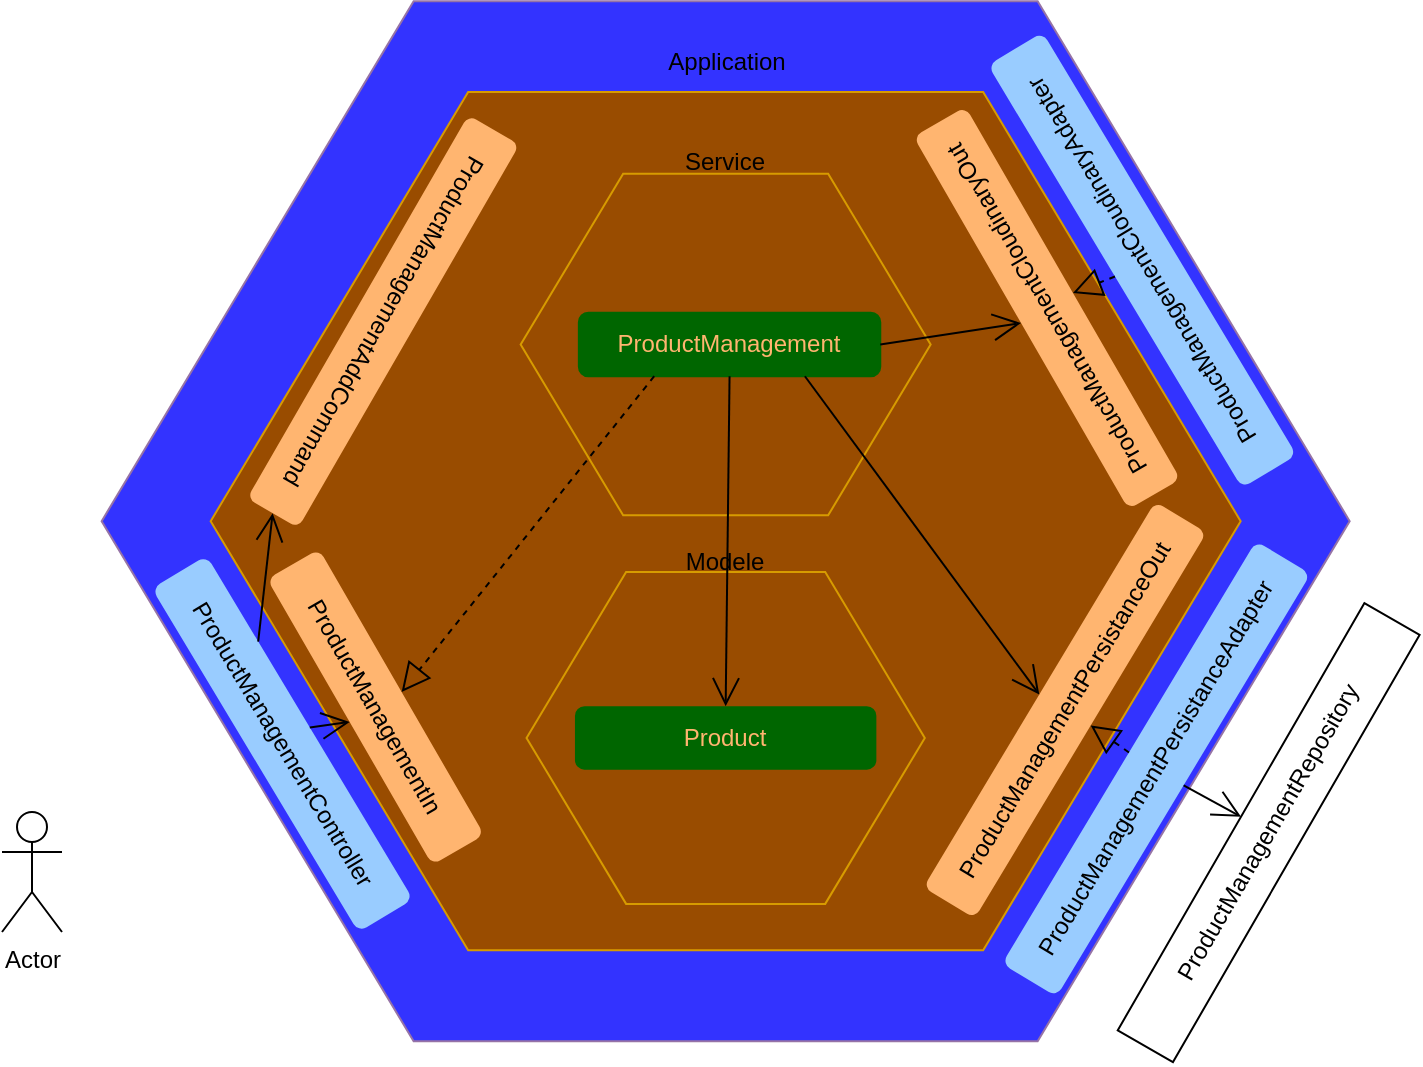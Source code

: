 <mxfile version="23.0.1" type="device">
  <diagram name="Page-1" id="46NgbSBzd1eg9kUxg5Q0">
    <mxGraphModel dx="924" dy="506" grid="1" gridSize="10" guides="1" tooltips="1" connect="1" arrows="1" fold="1" page="1" pageScale="1" pageWidth="850" pageHeight="1100" math="0" shadow="0">
      <root>
        <mxCell id="0" />
        <mxCell id="1" parent="0" />
        <mxCell id="ptxwS9t30BY3VEuVu5gd-1" value="" style="verticalLabelPosition=bottom;verticalAlign=top;html=1;shape=mxgraph.basic.polygon;polyCoords=[[0.25,0],[0.75,0],[1,0.5],[1,0.5],[0.75,1],[0.25,1],[0,0.5],[0,0.5]];polyline=0;fillColor=#3333FF;strokeColor=#9673a6;" parent="1" vertex="1">
          <mxGeometry x="119.82" y="114.59" width="624.01" height="520" as="geometry" />
        </mxCell>
        <mxCell id="ptxwS9t30BY3VEuVu5gd-2" value="ProductManagementController" style="html=1;whiteSpace=wrap;rotation=59;direction=west;glass=0;strokeColor=none;fillColor=#99CCFF;shadow=0;rounded=1;" parent="1" vertex="1">
          <mxGeometry x="110" y="470" width="200.5" height="31.88" as="geometry" />
        </mxCell>
        <mxCell id="ptxwS9t30BY3VEuVu5gd-3" value="Adapters" style="text;html=1;align=center;verticalAlign=middle;resizable=0;points=[];autosize=1;strokeColor=none;fillColor=none;" parent="1" vertex="1">
          <mxGeometry x="331.28" y="170.83" width="70" height="30" as="geometry" />
        </mxCell>
        <mxCell id="ptxwS9t30BY3VEuVu5gd-4" value="" style="verticalLabelPosition=bottom;verticalAlign=top;html=1;shape=mxgraph.basic.polygon;polyCoords=[[0.25,0],[0.75,0],[1,0.5],[1,0.5],[0.75,1],[0.25,1],[0,0.5],[0,0.5]];polyline=0;fillColor=#994C00;strokeColor=#d79b00;" parent="1" vertex="1">
          <mxGeometry x="174.33" y="160" width="515" height="429.17" as="geometry" />
        </mxCell>
        <mxCell id="ptxwS9t30BY3VEuVu5gd-5" value="Application" style="text;html=1;align=center;verticalAlign=middle;resizable=0;points=[];autosize=1;strokeColor=none;fillColor=none;" parent="1" vertex="1">
          <mxGeometry x="391.82" y="130" width="80" height="30" as="geometry" />
        </mxCell>
        <mxCell id="ptxwS9t30BY3VEuVu5gd-6" value="ProductManagementIn" style="html=1;whiteSpace=wrap;rotation=60;direction=west;glass=0;strokeColor=none;fillColor=#FFB570;shadow=0;rounded=1;flipV=0;flipH=0;fontColor=#000000;" parent="1" vertex="1">
          <mxGeometry x="174.33" y="452.5" width="165" height="30" as="geometry" />
        </mxCell>
        <mxCell id="ptxwS9t30BY3VEuVu5gd-7" value="ProductManagementAddCommand" style="html=1;whiteSpace=wrap;rotation=-240;direction=west;glass=0;strokeColor=none;fillColor=#FFB570;shadow=0;rounded=1;fontColor=#000000;" parent="1" vertex="1">
          <mxGeometry x="150" y="260" width="221.28" height="29.53" as="geometry" />
        </mxCell>
        <mxCell id="ptxwS9t30BY3VEuVu5gd-8" value="" style="verticalLabelPosition=bottom;verticalAlign=top;html=1;shape=mxgraph.basic.polygon;polyCoords=[[0.25,0],[0.75,0],[1,0.5],[1,0.5],[0.75,1],[0.25,1],[0,0.5],[0,0.5]];polyline=0;fillColor=#994C00;strokeColor=#d79b00;" parent="1" vertex="1">
          <mxGeometry x="329.33" y="200.83" width="205" height="170.83" as="geometry" />
        </mxCell>
        <mxCell id="ptxwS9t30BY3VEuVu5gd-9" value="" style="verticalLabelPosition=bottom;verticalAlign=top;html=1;shape=mxgraph.basic.polygon;polyCoords=[[0.25,0],[0.75,0],[1,0.5],[1,0.5],[0.75,1],[0.25,1],[0,0.5],[0,0.5]];polyline=0;fillColor=#994C00;strokeColor=#d79b00;" parent="1" vertex="1">
          <mxGeometry x="332.27" y="400.0" width="199.13" height="165.94" as="geometry" />
        </mxCell>
        <mxCell id="ptxwS9t30BY3VEuVu5gd-10" value="ProductManagementPersistanceOut" style="html=1;whiteSpace=wrap;rotation=301;direction=west;glass=0;strokeColor=none;fillColor=#FFB570;shadow=0;rounded=1;flipV=0;flipH=0;fontColor=#000000;" parent="1" vertex="1">
          <mxGeometry x="489" y="454" width="225" height="30" as="geometry" />
        </mxCell>
        <mxCell id="ptxwS9t30BY3VEuVu5gd-11" value="ProductManagementCloudinaryOut" style="html=1;whiteSpace=wrap;rotation=-120;direction=east;glass=0;strokeColor=none;fillColor=#FFB570;shadow=0;rounded=1;flipV=0;flipH=0;fontColor=#000000;" parent="1" vertex="1">
          <mxGeometry x="485" y="253" width="215" height="30" as="geometry" />
        </mxCell>
        <mxCell id="ptxwS9t30BY3VEuVu5gd-12" value="ProductManagementPersistanceAdapter" style="html=1;whiteSpace=wrap;rotation=301;direction=west;glass=0;strokeColor=none;fillColor=#99CCFF;shadow=0;rounded=1;" parent="1" vertex="1">
          <mxGeometry x="523.82" y="482.5" width="246.67" height="31.88" as="geometry" />
        </mxCell>
        <mxCell id="ptxwS9t30BY3VEuVu5gd-13" value="ProductManagementCloudinaryAdapter" style="html=1;whiteSpace=wrap;rotation=239;direction=west;glass=0;strokeColor=none;fillColor=#99CCFF;shadow=0;rounded=1;" parent="1" vertex="1">
          <mxGeometry x="516.82" y="228.12" width="246.67" height="31.88" as="geometry" />
        </mxCell>
        <mxCell id="ptxwS9t30BY3VEuVu5gd-14" value="ProductManagementRepository" style="html=1;whiteSpace=wrap;rotation=-60;direction=west;glass=0;strokeColor=default;fillColor=none;shadow=0;rounded=0;" parent="1" vertex="1">
          <mxGeometry x="580.0" y="514.38" width="246.67" height="31.88" as="geometry" />
        </mxCell>
        <mxCell id="ptxwS9t30BY3VEuVu5gd-15" value="Service" style="text;html=1;align=center;verticalAlign=middle;resizable=0;points=[];autosize=1;strokeColor=none;fillColor=none;" parent="1" vertex="1">
          <mxGeometry x="400.84" y="180.0" width="60" height="30" as="geometry" />
        </mxCell>
        <mxCell id="ptxwS9t30BY3VEuVu5gd-16" value="Modele" style="text;html=1;align=center;verticalAlign=middle;resizable=0;points=[];autosize=1;strokeColor=none;fillColor=none;" parent="1" vertex="1">
          <mxGeometry x="401.28" y="380.0" width="60" height="30" as="geometry" />
        </mxCell>
        <mxCell id="ptxwS9t30BY3VEuVu5gd-17" value="ProductManagement" style="html=1;whiteSpace=wrap;rotation=0;direction=east;glass=0;strokeColor=#006600;fillColor=#006600;shadow=0;rounded=1;flipV=0;flipH=0;fontColor=#FFB570;" parent="1" vertex="1">
          <mxGeometry x="358.43" y="270.39" width="150.7" height="31.72" as="geometry" />
        </mxCell>
        <mxCell id="ptxwS9t30BY3VEuVu5gd-18" value="Product" style="html=1;whiteSpace=wrap;rotation=0;direction=east;glass=0;strokeColor=none;fillColor=#006600;shadow=0;rounded=1;flipV=0;flipH=0;fontColor=#FFB570;" parent="1" vertex="1">
          <mxGeometry x="356.48" y="467.11" width="150.7" height="31.72" as="geometry" />
        </mxCell>
        <mxCell id="ptxwS9t30BY3VEuVu5gd-19" value="Actor" style="shape=umlActor;verticalLabelPosition=bottom;verticalAlign=top;html=1;" parent="1" vertex="1">
          <mxGeometry x="70" y="520" width="30" height="60" as="geometry" />
        </mxCell>
        <mxCell id="ptxwS9t30BY3VEuVu5gd-20" value="" style="endArrow=open;endSize=12;html=1;rounded=0;entryX=0.5;entryY=0;entryDx=0;entryDy=0;exitX=0.5;exitY=1;exitDx=0;exitDy=0;" parent="1" source="ptxwS9t30BY3VEuVu5gd-2" target="ptxwS9t30BY3VEuVu5gd-6" edge="1">
          <mxGeometry x="0.284" y="-24" width="160" relative="1" as="geometry">
            <mxPoint x="80" y="580" as="sourcePoint" />
            <mxPoint x="240" y="580" as="targetPoint" />
            <mxPoint as="offset" />
          </mxGeometry>
        </mxCell>
        <mxCell id="ptxwS9t30BY3VEuVu5gd-21" value="" style="endArrow=block;dashed=1;endFill=0;endSize=12;html=1;rounded=0;entryX=0.5;entryY=1;entryDx=0;entryDy=0;exitX=0.25;exitY=1;exitDx=0;exitDy=0;" parent="1" source="ptxwS9t30BY3VEuVu5gd-17" target="ptxwS9t30BY3VEuVu5gd-6" edge="1">
          <mxGeometry width="160" relative="1" as="geometry">
            <mxPoint x="300.84" y="390" as="sourcePoint" />
            <mxPoint x="460.84" y="390" as="targetPoint" />
          </mxGeometry>
        </mxCell>
        <mxCell id="ptxwS9t30BY3VEuVu5gd-24" value="" style="endArrow=open;endSize=12;html=1;rounded=0;entryX=0.5;entryY=0;entryDx=0;entryDy=0;exitX=0.5;exitY=1;exitDx=0;exitDy=0;" parent="1" source="ptxwS9t30BY3VEuVu5gd-17" target="ptxwS9t30BY3VEuVu5gd-18" edge="1">
          <mxGeometry x="0.284" y="-24" width="160" relative="1" as="geometry">
            <mxPoint x="319.33" y="455" as="sourcePoint" />
            <mxPoint x="339.33" y="452" as="targetPoint" />
            <mxPoint as="offset" />
          </mxGeometry>
        </mxCell>
        <mxCell id="ptxwS9t30BY3VEuVu5gd-25" value="" style="endArrow=open;endSize=12;html=1;rounded=0;entryX=0;entryY=0.5;entryDx=0;entryDy=0;exitX=0.75;exitY=1;exitDx=0;exitDy=0;" parent="1" source="ptxwS9t30BY3VEuVu5gd-2" target="ptxwS9t30BY3VEuVu5gd-7" edge="1">
          <mxGeometry x="0.284" y="-24" width="160" relative="1" as="geometry">
            <mxPoint x="481" y="312" as="sourcePoint" />
            <mxPoint x="480" y="477" as="targetPoint" />
            <mxPoint as="offset" />
          </mxGeometry>
        </mxCell>
        <mxCell id="ptxwS9t30BY3VEuVu5gd-26" value="" style="endArrow=open;endSize=12;html=1;rounded=0;entryX=0.5;entryY=0;entryDx=0;entryDy=0;exitX=1;exitY=0.5;exitDx=0;exitDy=0;" parent="1" source="ptxwS9t30BY3VEuVu5gd-17" target="ptxwS9t30BY3VEuVu5gd-11" edge="1">
          <mxGeometry x="0.284" y="-24" width="160" relative="1" as="geometry">
            <mxPoint x="481" y="312" as="sourcePoint" />
            <mxPoint x="480" y="477" as="targetPoint" />
            <mxPoint as="offset" />
          </mxGeometry>
        </mxCell>
        <mxCell id="ptxwS9t30BY3VEuVu5gd-27" value="" style="endArrow=open;endSize=12;html=1;rounded=0;entryX=0.5;entryY=1;entryDx=0;entryDy=0;exitX=0.75;exitY=1;exitDx=0;exitDy=0;" parent="1" source="ptxwS9t30BY3VEuVu5gd-17" target="ptxwS9t30BY3VEuVu5gd-10" edge="1">
          <mxGeometry x="0.284" y="-24" width="160" relative="1" as="geometry">
            <mxPoint x="519" y="296" as="sourcePoint" />
            <mxPoint x="595" y="283" as="targetPoint" />
            <mxPoint as="offset" />
          </mxGeometry>
        </mxCell>
        <mxCell id="ptxwS9t30BY3VEuVu5gd-28" value="" style="endArrow=block;dashed=1;endFill=0;endSize=12;html=1;rounded=0;entryX=0.5;entryY=0;entryDx=0;entryDy=0;exitX=0.5;exitY=1;exitDx=0;exitDy=0;" parent="1" source="ptxwS9t30BY3VEuVu5gd-12" target="ptxwS9t30BY3VEuVu5gd-10" edge="1">
          <mxGeometry width="160" relative="1" as="geometry">
            <mxPoint x="500" y="460" as="sourcePoint" />
            <mxPoint x="660" y="460" as="targetPoint" />
          </mxGeometry>
        </mxCell>
        <mxCell id="ptxwS9t30BY3VEuVu5gd-29" value="" style="endArrow=block;dashed=1;endFill=0;endSize=12;html=1;rounded=0;entryX=0.5;entryY=1;entryDx=0;entryDy=0;exitX=0.5;exitY=1;exitDx=0;exitDy=0;" parent="1" source="ptxwS9t30BY3VEuVu5gd-13" target="ptxwS9t30BY3VEuVu5gd-11" edge="1">
          <mxGeometry width="160" relative="1" as="geometry">
            <mxPoint x="639" y="500" as="sourcePoint" />
            <mxPoint x="625" y="488" as="targetPoint" />
          </mxGeometry>
        </mxCell>
        <mxCell id="ptxwS9t30BY3VEuVu5gd-30" value="" style="endArrow=open;endSize=12;html=1;rounded=0;entryX=0.5;entryY=1;entryDx=0;entryDy=0;exitX=0.5;exitY=0;exitDx=0;exitDy=0;" parent="1" source="ptxwS9t30BY3VEuVu5gd-12" target="ptxwS9t30BY3VEuVu5gd-14" edge="1">
          <mxGeometry x="0.284" y="-24" width="160" relative="1" as="geometry">
            <mxPoint x="670" y="498.83" as="sourcePoint" />
            <mxPoint x="788" y="657.83" as="targetPoint" />
            <mxPoint as="offset" />
          </mxGeometry>
        </mxCell>
      </root>
    </mxGraphModel>
  </diagram>
</mxfile>
